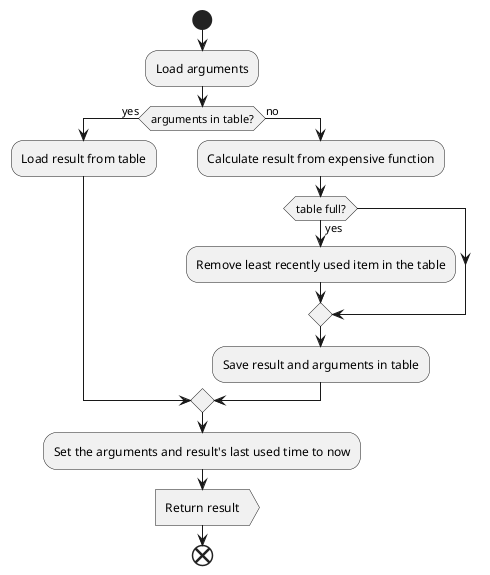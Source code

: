 @startuml
start
:Load arguments;
if (arguments in table?) then (yes)
    :Load result from table;
else (no)
    :Calculate result from expensive function;
    if (table full?) then (yes)
        :Remove least recently used item in the table;
    endif
    :Save result and arguments in table;
endif
:Set the arguments and result's last used time to now;
:Return result>
end
@enduml
